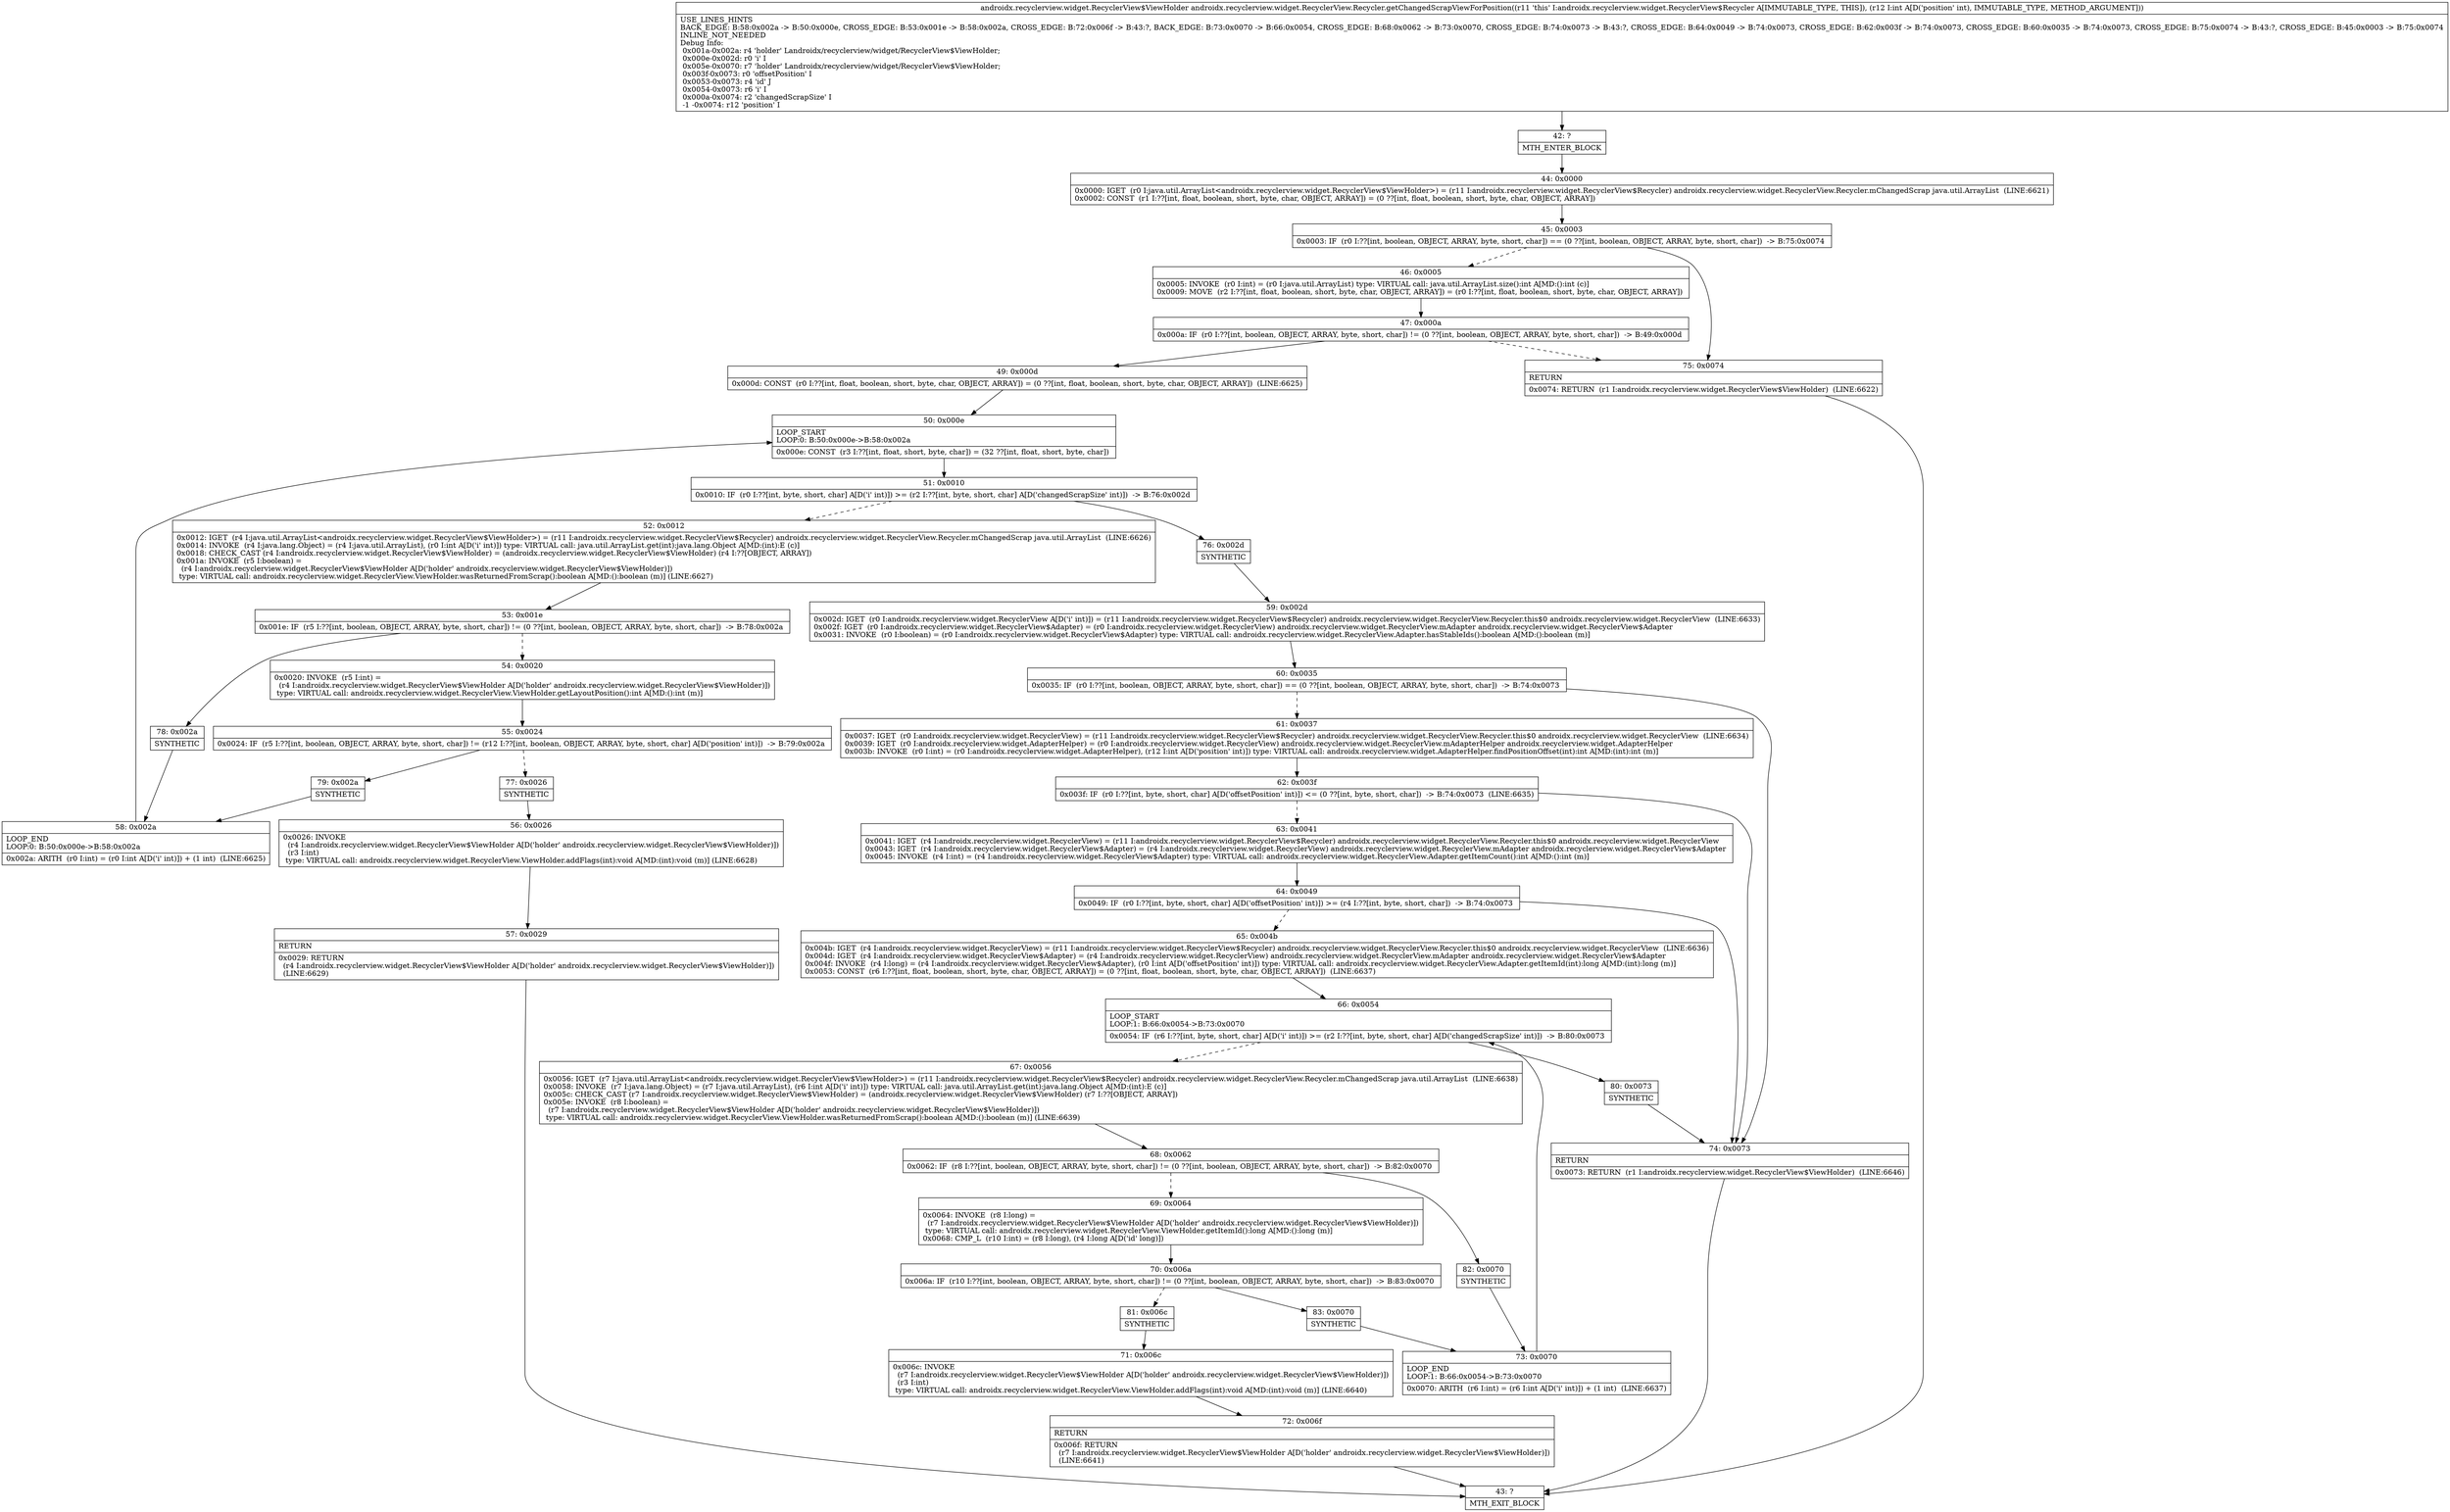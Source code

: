 digraph "CFG forandroidx.recyclerview.widget.RecyclerView.Recycler.getChangedScrapViewForPosition(I)Landroidx\/recyclerview\/widget\/RecyclerView$ViewHolder;" {
Node_42 [shape=record,label="{42\:\ ?|MTH_ENTER_BLOCK\l}"];
Node_44 [shape=record,label="{44\:\ 0x0000|0x0000: IGET  (r0 I:java.util.ArrayList\<androidx.recyclerview.widget.RecyclerView$ViewHolder\>) = (r11 I:androidx.recyclerview.widget.RecyclerView$Recycler) androidx.recyclerview.widget.RecyclerView.Recycler.mChangedScrap java.util.ArrayList  (LINE:6621)\l0x0002: CONST  (r1 I:??[int, float, boolean, short, byte, char, OBJECT, ARRAY]) = (0 ??[int, float, boolean, short, byte, char, OBJECT, ARRAY]) \l}"];
Node_45 [shape=record,label="{45\:\ 0x0003|0x0003: IF  (r0 I:??[int, boolean, OBJECT, ARRAY, byte, short, char]) == (0 ??[int, boolean, OBJECT, ARRAY, byte, short, char])  \-\> B:75:0x0074 \l}"];
Node_46 [shape=record,label="{46\:\ 0x0005|0x0005: INVOKE  (r0 I:int) = (r0 I:java.util.ArrayList) type: VIRTUAL call: java.util.ArrayList.size():int A[MD:():int (c)]\l0x0009: MOVE  (r2 I:??[int, float, boolean, short, byte, char, OBJECT, ARRAY]) = (r0 I:??[int, float, boolean, short, byte, char, OBJECT, ARRAY]) \l}"];
Node_47 [shape=record,label="{47\:\ 0x000a|0x000a: IF  (r0 I:??[int, boolean, OBJECT, ARRAY, byte, short, char]) != (0 ??[int, boolean, OBJECT, ARRAY, byte, short, char])  \-\> B:49:0x000d \l}"];
Node_49 [shape=record,label="{49\:\ 0x000d|0x000d: CONST  (r0 I:??[int, float, boolean, short, byte, char, OBJECT, ARRAY]) = (0 ??[int, float, boolean, short, byte, char, OBJECT, ARRAY])  (LINE:6625)\l}"];
Node_50 [shape=record,label="{50\:\ 0x000e|LOOP_START\lLOOP:0: B:50:0x000e\-\>B:58:0x002a\l|0x000e: CONST  (r3 I:??[int, float, short, byte, char]) = (32 ??[int, float, short, byte, char]) \l}"];
Node_51 [shape=record,label="{51\:\ 0x0010|0x0010: IF  (r0 I:??[int, byte, short, char] A[D('i' int)]) \>= (r2 I:??[int, byte, short, char] A[D('changedScrapSize' int)])  \-\> B:76:0x002d \l}"];
Node_52 [shape=record,label="{52\:\ 0x0012|0x0012: IGET  (r4 I:java.util.ArrayList\<androidx.recyclerview.widget.RecyclerView$ViewHolder\>) = (r11 I:androidx.recyclerview.widget.RecyclerView$Recycler) androidx.recyclerview.widget.RecyclerView.Recycler.mChangedScrap java.util.ArrayList  (LINE:6626)\l0x0014: INVOKE  (r4 I:java.lang.Object) = (r4 I:java.util.ArrayList), (r0 I:int A[D('i' int)]) type: VIRTUAL call: java.util.ArrayList.get(int):java.lang.Object A[MD:(int):E (c)]\l0x0018: CHECK_CAST (r4 I:androidx.recyclerview.widget.RecyclerView$ViewHolder) = (androidx.recyclerview.widget.RecyclerView$ViewHolder) (r4 I:??[OBJECT, ARRAY]) \l0x001a: INVOKE  (r5 I:boolean) = \l  (r4 I:androidx.recyclerview.widget.RecyclerView$ViewHolder A[D('holder' androidx.recyclerview.widget.RecyclerView$ViewHolder)])\l type: VIRTUAL call: androidx.recyclerview.widget.RecyclerView.ViewHolder.wasReturnedFromScrap():boolean A[MD:():boolean (m)] (LINE:6627)\l}"];
Node_53 [shape=record,label="{53\:\ 0x001e|0x001e: IF  (r5 I:??[int, boolean, OBJECT, ARRAY, byte, short, char]) != (0 ??[int, boolean, OBJECT, ARRAY, byte, short, char])  \-\> B:78:0x002a \l}"];
Node_54 [shape=record,label="{54\:\ 0x0020|0x0020: INVOKE  (r5 I:int) = \l  (r4 I:androidx.recyclerview.widget.RecyclerView$ViewHolder A[D('holder' androidx.recyclerview.widget.RecyclerView$ViewHolder)])\l type: VIRTUAL call: androidx.recyclerview.widget.RecyclerView.ViewHolder.getLayoutPosition():int A[MD:():int (m)]\l}"];
Node_55 [shape=record,label="{55\:\ 0x0024|0x0024: IF  (r5 I:??[int, boolean, OBJECT, ARRAY, byte, short, char]) != (r12 I:??[int, boolean, OBJECT, ARRAY, byte, short, char] A[D('position' int)])  \-\> B:79:0x002a \l}"];
Node_77 [shape=record,label="{77\:\ 0x0026|SYNTHETIC\l}"];
Node_56 [shape=record,label="{56\:\ 0x0026|0x0026: INVOKE  \l  (r4 I:androidx.recyclerview.widget.RecyclerView$ViewHolder A[D('holder' androidx.recyclerview.widget.RecyclerView$ViewHolder)])\l  (r3 I:int)\l type: VIRTUAL call: androidx.recyclerview.widget.RecyclerView.ViewHolder.addFlags(int):void A[MD:(int):void (m)] (LINE:6628)\l}"];
Node_57 [shape=record,label="{57\:\ 0x0029|RETURN\l|0x0029: RETURN  \l  (r4 I:androidx.recyclerview.widget.RecyclerView$ViewHolder A[D('holder' androidx.recyclerview.widget.RecyclerView$ViewHolder)])\l  (LINE:6629)\l}"];
Node_43 [shape=record,label="{43\:\ ?|MTH_EXIT_BLOCK\l}"];
Node_79 [shape=record,label="{79\:\ 0x002a|SYNTHETIC\l}"];
Node_58 [shape=record,label="{58\:\ 0x002a|LOOP_END\lLOOP:0: B:50:0x000e\-\>B:58:0x002a\l|0x002a: ARITH  (r0 I:int) = (r0 I:int A[D('i' int)]) + (1 int)  (LINE:6625)\l}"];
Node_78 [shape=record,label="{78\:\ 0x002a|SYNTHETIC\l}"];
Node_76 [shape=record,label="{76\:\ 0x002d|SYNTHETIC\l}"];
Node_59 [shape=record,label="{59\:\ 0x002d|0x002d: IGET  (r0 I:androidx.recyclerview.widget.RecyclerView A[D('i' int)]) = (r11 I:androidx.recyclerview.widget.RecyclerView$Recycler) androidx.recyclerview.widget.RecyclerView.Recycler.this$0 androidx.recyclerview.widget.RecyclerView  (LINE:6633)\l0x002f: IGET  (r0 I:androidx.recyclerview.widget.RecyclerView$Adapter) = (r0 I:androidx.recyclerview.widget.RecyclerView) androidx.recyclerview.widget.RecyclerView.mAdapter androidx.recyclerview.widget.RecyclerView$Adapter \l0x0031: INVOKE  (r0 I:boolean) = (r0 I:androidx.recyclerview.widget.RecyclerView$Adapter) type: VIRTUAL call: androidx.recyclerview.widget.RecyclerView.Adapter.hasStableIds():boolean A[MD:():boolean (m)]\l}"];
Node_60 [shape=record,label="{60\:\ 0x0035|0x0035: IF  (r0 I:??[int, boolean, OBJECT, ARRAY, byte, short, char]) == (0 ??[int, boolean, OBJECT, ARRAY, byte, short, char])  \-\> B:74:0x0073 \l}"];
Node_61 [shape=record,label="{61\:\ 0x0037|0x0037: IGET  (r0 I:androidx.recyclerview.widget.RecyclerView) = (r11 I:androidx.recyclerview.widget.RecyclerView$Recycler) androidx.recyclerview.widget.RecyclerView.Recycler.this$0 androidx.recyclerview.widget.RecyclerView  (LINE:6634)\l0x0039: IGET  (r0 I:androidx.recyclerview.widget.AdapterHelper) = (r0 I:androidx.recyclerview.widget.RecyclerView) androidx.recyclerview.widget.RecyclerView.mAdapterHelper androidx.recyclerview.widget.AdapterHelper \l0x003b: INVOKE  (r0 I:int) = (r0 I:androidx.recyclerview.widget.AdapterHelper), (r12 I:int A[D('position' int)]) type: VIRTUAL call: androidx.recyclerview.widget.AdapterHelper.findPositionOffset(int):int A[MD:(int):int (m)]\l}"];
Node_62 [shape=record,label="{62\:\ 0x003f|0x003f: IF  (r0 I:??[int, byte, short, char] A[D('offsetPosition' int)]) \<= (0 ??[int, byte, short, char])  \-\> B:74:0x0073  (LINE:6635)\l}"];
Node_63 [shape=record,label="{63\:\ 0x0041|0x0041: IGET  (r4 I:androidx.recyclerview.widget.RecyclerView) = (r11 I:androidx.recyclerview.widget.RecyclerView$Recycler) androidx.recyclerview.widget.RecyclerView.Recycler.this$0 androidx.recyclerview.widget.RecyclerView \l0x0043: IGET  (r4 I:androidx.recyclerview.widget.RecyclerView$Adapter) = (r4 I:androidx.recyclerview.widget.RecyclerView) androidx.recyclerview.widget.RecyclerView.mAdapter androidx.recyclerview.widget.RecyclerView$Adapter \l0x0045: INVOKE  (r4 I:int) = (r4 I:androidx.recyclerview.widget.RecyclerView$Adapter) type: VIRTUAL call: androidx.recyclerview.widget.RecyclerView.Adapter.getItemCount():int A[MD:():int (m)]\l}"];
Node_64 [shape=record,label="{64\:\ 0x0049|0x0049: IF  (r0 I:??[int, byte, short, char] A[D('offsetPosition' int)]) \>= (r4 I:??[int, byte, short, char])  \-\> B:74:0x0073 \l}"];
Node_65 [shape=record,label="{65\:\ 0x004b|0x004b: IGET  (r4 I:androidx.recyclerview.widget.RecyclerView) = (r11 I:androidx.recyclerview.widget.RecyclerView$Recycler) androidx.recyclerview.widget.RecyclerView.Recycler.this$0 androidx.recyclerview.widget.RecyclerView  (LINE:6636)\l0x004d: IGET  (r4 I:androidx.recyclerview.widget.RecyclerView$Adapter) = (r4 I:androidx.recyclerview.widget.RecyclerView) androidx.recyclerview.widget.RecyclerView.mAdapter androidx.recyclerview.widget.RecyclerView$Adapter \l0x004f: INVOKE  (r4 I:long) = (r4 I:androidx.recyclerview.widget.RecyclerView$Adapter), (r0 I:int A[D('offsetPosition' int)]) type: VIRTUAL call: androidx.recyclerview.widget.RecyclerView.Adapter.getItemId(int):long A[MD:(int):long (m)]\l0x0053: CONST  (r6 I:??[int, float, boolean, short, byte, char, OBJECT, ARRAY]) = (0 ??[int, float, boolean, short, byte, char, OBJECT, ARRAY])  (LINE:6637)\l}"];
Node_66 [shape=record,label="{66\:\ 0x0054|LOOP_START\lLOOP:1: B:66:0x0054\-\>B:73:0x0070\l|0x0054: IF  (r6 I:??[int, byte, short, char] A[D('i' int)]) \>= (r2 I:??[int, byte, short, char] A[D('changedScrapSize' int)])  \-\> B:80:0x0073 \l}"];
Node_67 [shape=record,label="{67\:\ 0x0056|0x0056: IGET  (r7 I:java.util.ArrayList\<androidx.recyclerview.widget.RecyclerView$ViewHolder\>) = (r11 I:androidx.recyclerview.widget.RecyclerView$Recycler) androidx.recyclerview.widget.RecyclerView.Recycler.mChangedScrap java.util.ArrayList  (LINE:6638)\l0x0058: INVOKE  (r7 I:java.lang.Object) = (r7 I:java.util.ArrayList), (r6 I:int A[D('i' int)]) type: VIRTUAL call: java.util.ArrayList.get(int):java.lang.Object A[MD:(int):E (c)]\l0x005c: CHECK_CAST (r7 I:androidx.recyclerview.widget.RecyclerView$ViewHolder) = (androidx.recyclerview.widget.RecyclerView$ViewHolder) (r7 I:??[OBJECT, ARRAY]) \l0x005e: INVOKE  (r8 I:boolean) = \l  (r7 I:androidx.recyclerview.widget.RecyclerView$ViewHolder A[D('holder' androidx.recyclerview.widget.RecyclerView$ViewHolder)])\l type: VIRTUAL call: androidx.recyclerview.widget.RecyclerView.ViewHolder.wasReturnedFromScrap():boolean A[MD:():boolean (m)] (LINE:6639)\l}"];
Node_68 [shape=record,label="{68\:\ 0x0062|0x0062: IF  (r8 I:??[int, boolean, OBJECT, ARRAY, byte, short, char]) != (0 ??[int, boolean, OBJECT, ARRAY, byte, short, char])  \-\> B:82:0x0070 \l}"];
Node_69 [shape=record,label="{69\:\ 0x0064|0x0064: INVOKE  (r8 I:long) = \l  (r7 I:androidx.recyclerview.widget.RecyclerView$ViewHolder A[D('holder' androidx.recyclerview.widget.RecyclerView$ViewHolder)])\l type: VIRTUAL call: androidx.recyclerview.widget.RecyclerView.ViewHolder.getItemId():long A[MD:():long (m)]\l0x0068: CMP_L  (r10 I:int) = (r8 I:long), (r4 I:long A[D('id' long)]) \l}"];
Node_70 [shape=record,label="{70\:\ 0x006a|0x006a: IF  (r10 I:??[int, boolean, OBJECT, ARRAY, byte, short, char]) != (0 ??[int, boolean, OBJECT, ARRAY, byte, short, char])  \-\> B:83:0x0070 \l}"];
Node_81 [shape=record,label="{81\:\ 0x006c|SYNTHETIC\l}"];
Node_71 [shape=record,label="{71\:\ 0x006c|0x006c: INVOKE  \l  (r7 I:androidx.recyclerview.widget.RecyclerView$ViewHolder A[D('holder' androidx.recyclerview.widget.RecyclerView$ViewHolder)])\l  (r3 I:int)\l type: VIRTUAL call: androidx.recyclerview.widget.RecyclerView.ViewHolder.addFlags(int):void A[MD:(int):void (m)] (LINE:6640)\l}"];
Node_72 [shape=record,label="{72\:\ 0x006f|RETURN\l|0x006f: RETURN  \l  (r7 I:androidx.recyclerview.widget.RecyclerView$ViewHolder A[D('holder' androidx.recyclerview.widget.RecyclerView$ViewHolder)])\l  (LINE:6641)\l}"];
Node_83 [shape=record,label="{83\:\ 0x0070|SYNTHETIC\l}"];
Node_73 [shape=record,label="{73\:\ 0x0070|LOOP_END\lLOOP:1: B:66:0x0054\-\>B:73:0x0070\l|0x0070: ARITH  (r6 I:int) = (r6 I:int A[D('i' int)]) + (1 int)  (LINE:6637)\l}"];
Node_82 [shape=record,label="{82\:\ 0x0070|SYNTHETIC\l}"];
Node_80 [shape=record,label="{80\:\ 0x0073|SYNTHETIC\l}"];
Node_74 [shape=record,label="{74\:\ 0x0073|RETURN\l|0x0073: RETURN  (r1 I:androidx.recyclerview.widget.RecyclerView$ViewHolder)  (LINE:6646)\l}"];
Node_75 [shape=record,label="{75\:\ 0x0074|RETURN\l|0x0074: RETURN  (r1 I:androidx.recyclerview.widget.RecyclerView$ViewHolder)  (LINE:6622)\l}"];
MethodNode[shape=record,label="{androidx.recyclerview.widget.RecyclerView$ViewHolder androidx.recyclerview.widget.RecyclerView.Recycler.getChangedScrapViewForPosition((r11 'this' I:androidx.recyclerview.widget.RecyclerView$Recycler A[IMMUTABLE_TYPE, THIS]), (r12 I:int A[D('position' int), IMMUTABLE_TYPE, METHOD_ARGUMENT]))  | USE_LINES_HINTS\lBACK_EDGE: B:58:0x002a \-\> B:50:0x000e, CROSS_EDGE: B:53:0x001e \-\> B:58:0x002a, CROSS_EDGE: B:72:0x006f \-\> B:43:?, BACK_EDGE: B:73:0x0070 \-\> B:66:0x0054, CROSS_EDGE: B:68:0x0062 \-\> B:73:0x0070, CROSS_EDGE: B:74:0x0073 \-\> B:43:?, CROSS_EDGE: B:64:0x0049 \-\> B:74:0x0073, CROSS_EDGE: B:62:0x003f \-\> B:74:0x0073, CROSS_EDGE: B:60:0x0035 \-\> B:74:0x0073, CROSS_EDGE: B:75:0x0074 \-\> B:43:?, CROSS_EDGE: B:45:0x0003 \-\> B:75:0x0074\lINLINE_NOT_NEEDED\lDebug Info:\l  0x001a\-0x002a: r4 'holder' Landroidx\/recyclerview\/widget\/RecyclerView$ViewHolder;\l  0x000e\-0x002d: r0 'i' I\l  0x005e\-0x0070: r7 'holder' Landroidx\/recyclerview\/widget\/RecyclerView$ViewHolder;\l  0x003f\-0x0073: r0 'offsetPosition' I\l  0x0053\-0x0073: r4 'id' J\l  0x0054\-0x0073: r6 'i' I\l  0x000a\-0x0074: r2 'changedScrapSize' I\l  \-1 \-0x0074: r12 'position' I\l}"];
MethodNode -> Node_42;Node_42 -> Node_44;
Node_44 -> Node_45;
Node_45 -> Node_46[style=dashed];
Node_45 -> Node_75;
Node_46 -> Node_47;
Node_47 -> Node_49;
Node_47 -> Node_75[style=dashed];
Node_49 -> Node_50;
Node_50 -> Node_51;
Node_51 -> Node_52[style=dashed];
Node_51 -> Node_76;
Node_52 -> Node_53;
Node_53 -> Node_54[style=dashed];
Node_53 -> Node_78;
Node_54 -> Node_55;
Node_55 -> Node_77[style=dashed];
Node_55 -> Node_79;
Node_77 -> Node_56;
Node_56 -> Node_57;
Node_57 -> Node_43;
Node_79 -> Node_58;
Node_58 -> Node_50;
Node_78 -> Node_58;
Node_76 -> Node_59;
Node_59 -> Node_60;
Node_60 -> Node_61[style=dashed];
Node_60 -> Node_74;
Node_61 -> Node_62;
Node_62 -> Node_63[style=dashed];
Node_62 -> Node_74;
Node_63 -> Node_64;
Node_64 -> Node_65[style=dashed];
Node_64 -> Node_74;
Node_65 -> Node_66;
Node_66 -> Node_67[style=dashed];
Node_66 -> Node_80;
Node_67 -> Node_68;
Node_68 -> Node_69[style=dashed];
Node_68 -> Node_82;
Node_69 -> Node_70;
Node_70 -> Node_81[style=dashed];
Node_70 -> Node_83;
Node_81 -> Node_71;
Node_71 -> Node_72;
Node_72 -> Node_43;
Node_83 -> Node_73;
Node_73 -> Node_66;
Node_82 -> Node_73;
Node_80 -> Node_74;
Node_74 -> Node_43;
Node_75 -> Node_43;
}

